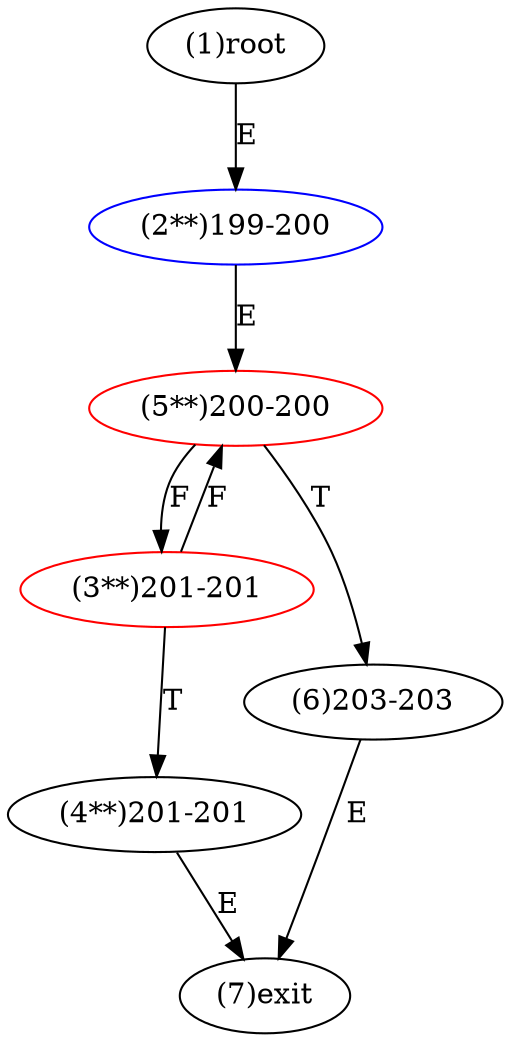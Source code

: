 digraph "" { 
1[ label="(1)root"];
2[ label="(2**)199-200",color=blue];
3[ label="(3**)201-201",color=red];
4[ label="(4**)201-201"];
5[ label="(5**)200-200",color=red];
6[ label="(6)203-203"];
7[ label="(7)exit"];
1->2[ label="E"];
2->5[ label="E"];
3->5[ label="F"];
3->4[ label="T"];
4->7[ label="E"];
5->3[ label="F"];
5->6[ label="T"];
6->7[ label="E"];
}